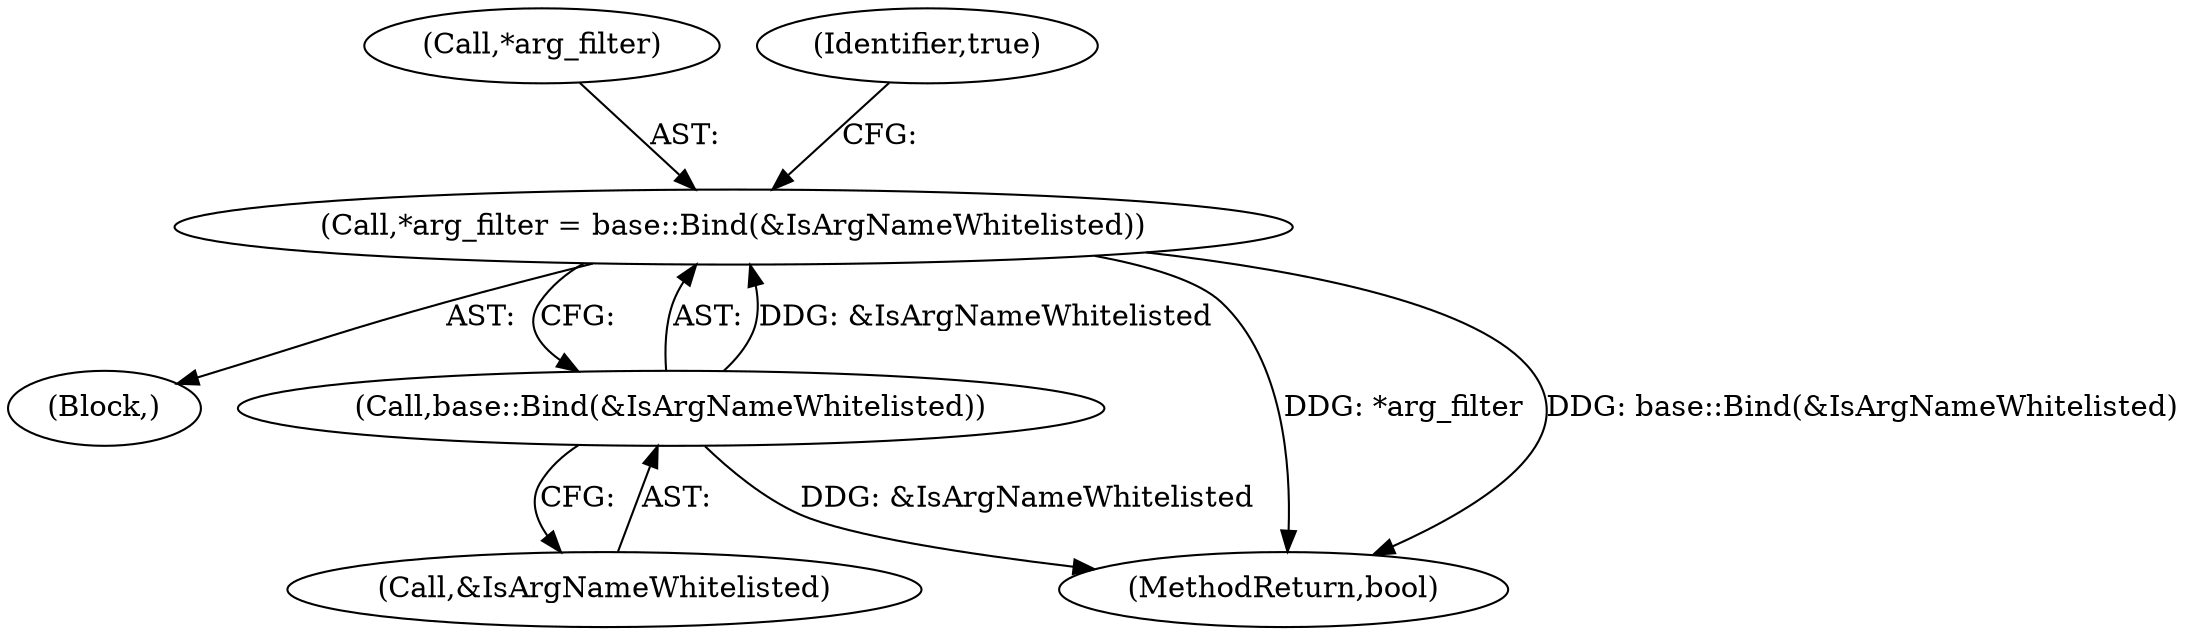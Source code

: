 digraph "0_Chrome_870f3e99a1282023753fe8d8aed90879cbc6838f_0@pointer" {
"1000125" [label="(Call,*arg_filter = base::Bind(&IsArgNameWhitelisted))"];
"1000128" [label="(Call,base::Bind(&IsArgNameWhitelisted))"];
"1000128" [label="(Call,base::Bind(&IsArgNameWhitelisted))"];
"1000125" [label="(Call,*arg_filter = base::Bind(&IsArgNameWhitelisted))"];
"1000124" [label="(Block,)"];
"1000126" [label="(Call,*arg_filter)"];
"1000132" [label="(Identifier,true)"];
"1000135" [label="(MethodReturn,bool)"];
"1000129" [label="(Call,&IsArgNameWhitelisted)"];
"1000125" -> "1000124"  [label="AST: "];
"1000125" -> "1000128"  [label="CFG: "];
"1000126" -> "1000125"  [label="AST: "];
"1000128" -> "1000125"  [label="AST: "];
"1000132" -> "1000125"  [label="CFG: "];
"1000125" -> "1000135"  [label="DDG: *arg_filter"];
"1000125" -> "1000135"  [label="DDG: base::Bind(&IsArgNameWhitelisted)"];
"1000128" -> "1000125"  [label="DDG: &IsArgNameWhitelisted"];
"1000128" -> "1000129"  [label="CFG: "];
"1000129" -> "1000128"  [label="AST: "];
"1000128" -> "1000135"  [label="DDG: &IsArgNameWhitelisted"];
}
